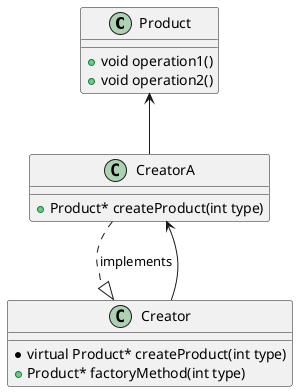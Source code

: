 @startUML
class Product{
    +void operation1()
    +void operation2()
}

class Creator{
    * virtual Product* createProduct(int type)
    + Product* factoryMethod(int type)
}

class CreatorA {
    + Product* createProduct(int type)
}

CreatorA ..|> Creator : implements
Creator --> CreatorA
Product <-- CreatorA

@endUML
